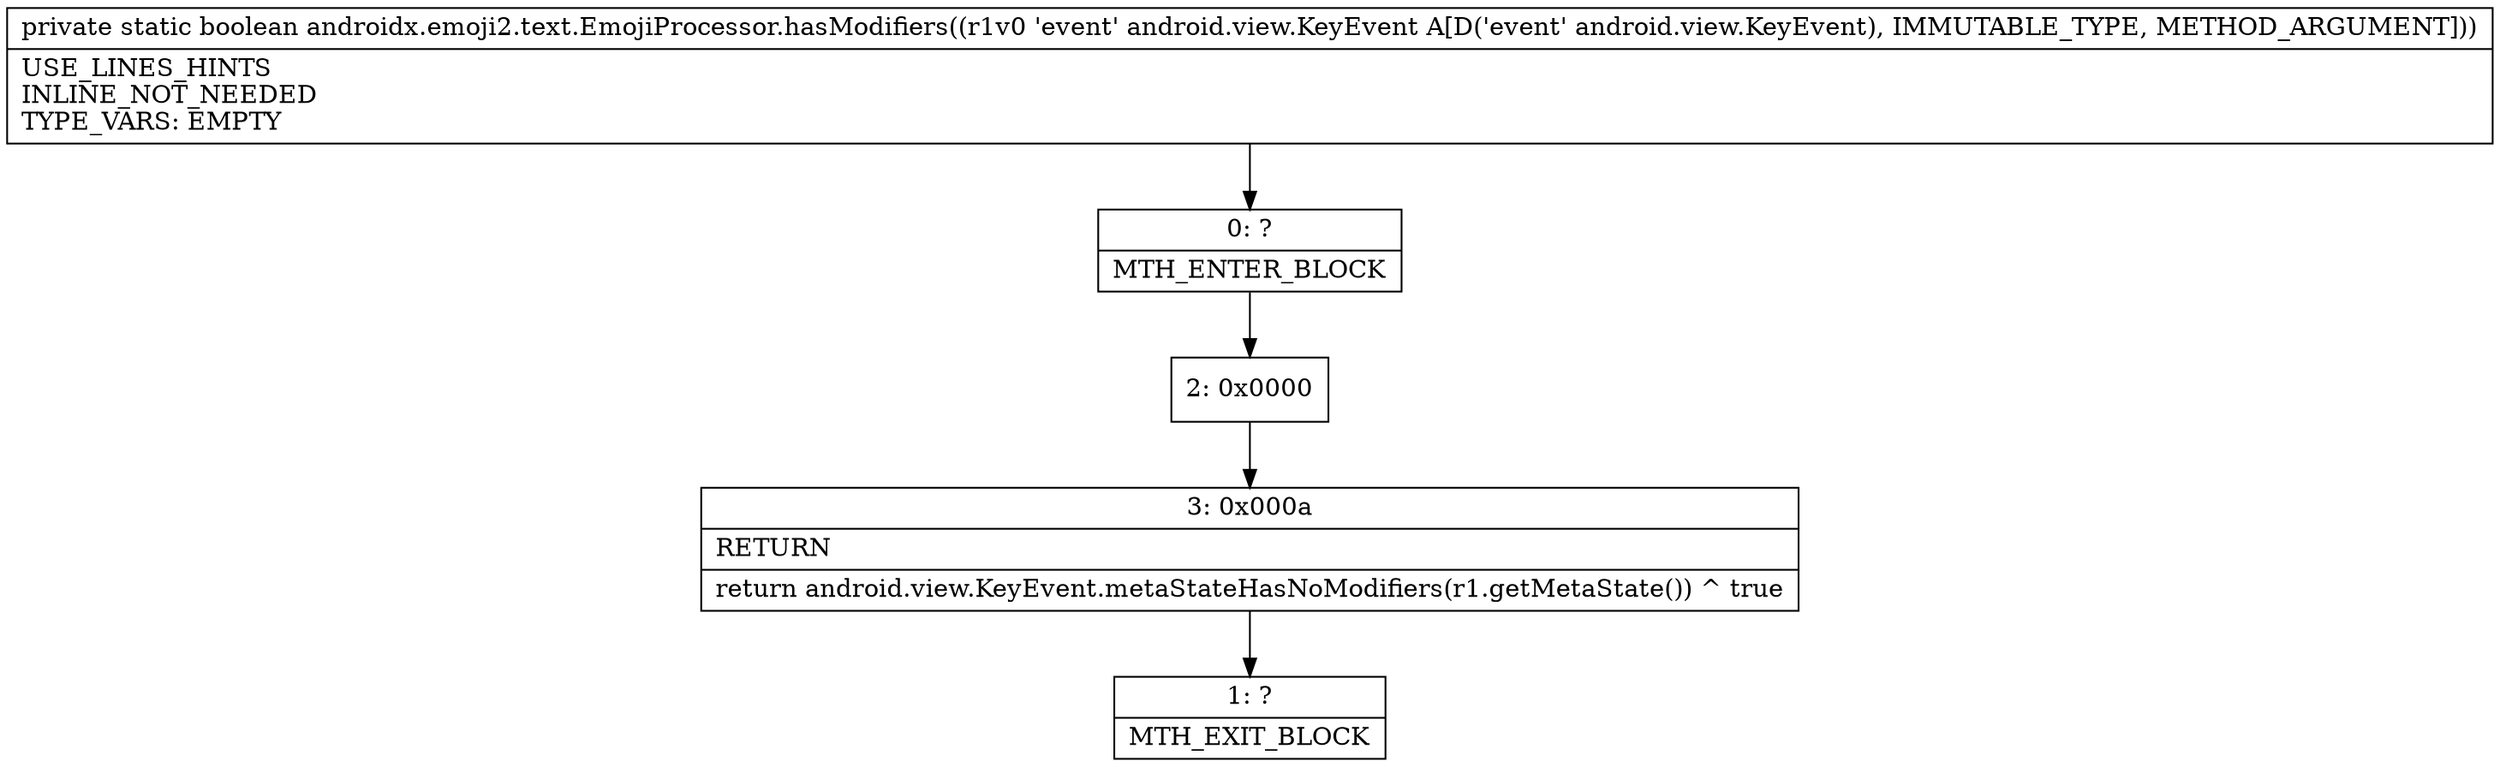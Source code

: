 digraph "CFG forandroidx.emoji2.text.EmojiProcessor.hasModifiers(Landroid\/view\/KeyEvent;)Z" {
Node_0 [shape=record,label="{0\:\ ?|MTH_ENTER_BLOCK\l}"];
Node_2 [shape=record,label="{2\:\ 0x0000}"];
Node_3 [shape=record,label="{3\:\ 0x000a|RETURN\l|return android.view.KeyEvent.metaStateHasNoModifiers(r1.getMetaState()) ^ true\l}"];
Node_1 [shape=record,label="{1\:\ ?|MTH_EXIT_BLOCK\l}"];
MethodNode[shape=record,label="{private static boolean androidx.emoji2.text.EmojiProcessor.hasModifiers((r1v0 'event' android.view.KeyEvent A[D('event' android.view.KeyEvent), IMMUTABLE_TYPE, METHOD_ARGUMENT]))  | USE_LINES_HINTS\lINLINE_NOT_NEEDED\lTYPE_VARS: EMPTY\l}"];
MethodNode -> Node_0;Node_0 -> Node_2;
Node_2 -> Node_3;
Node_3 -> Node_1;
}


